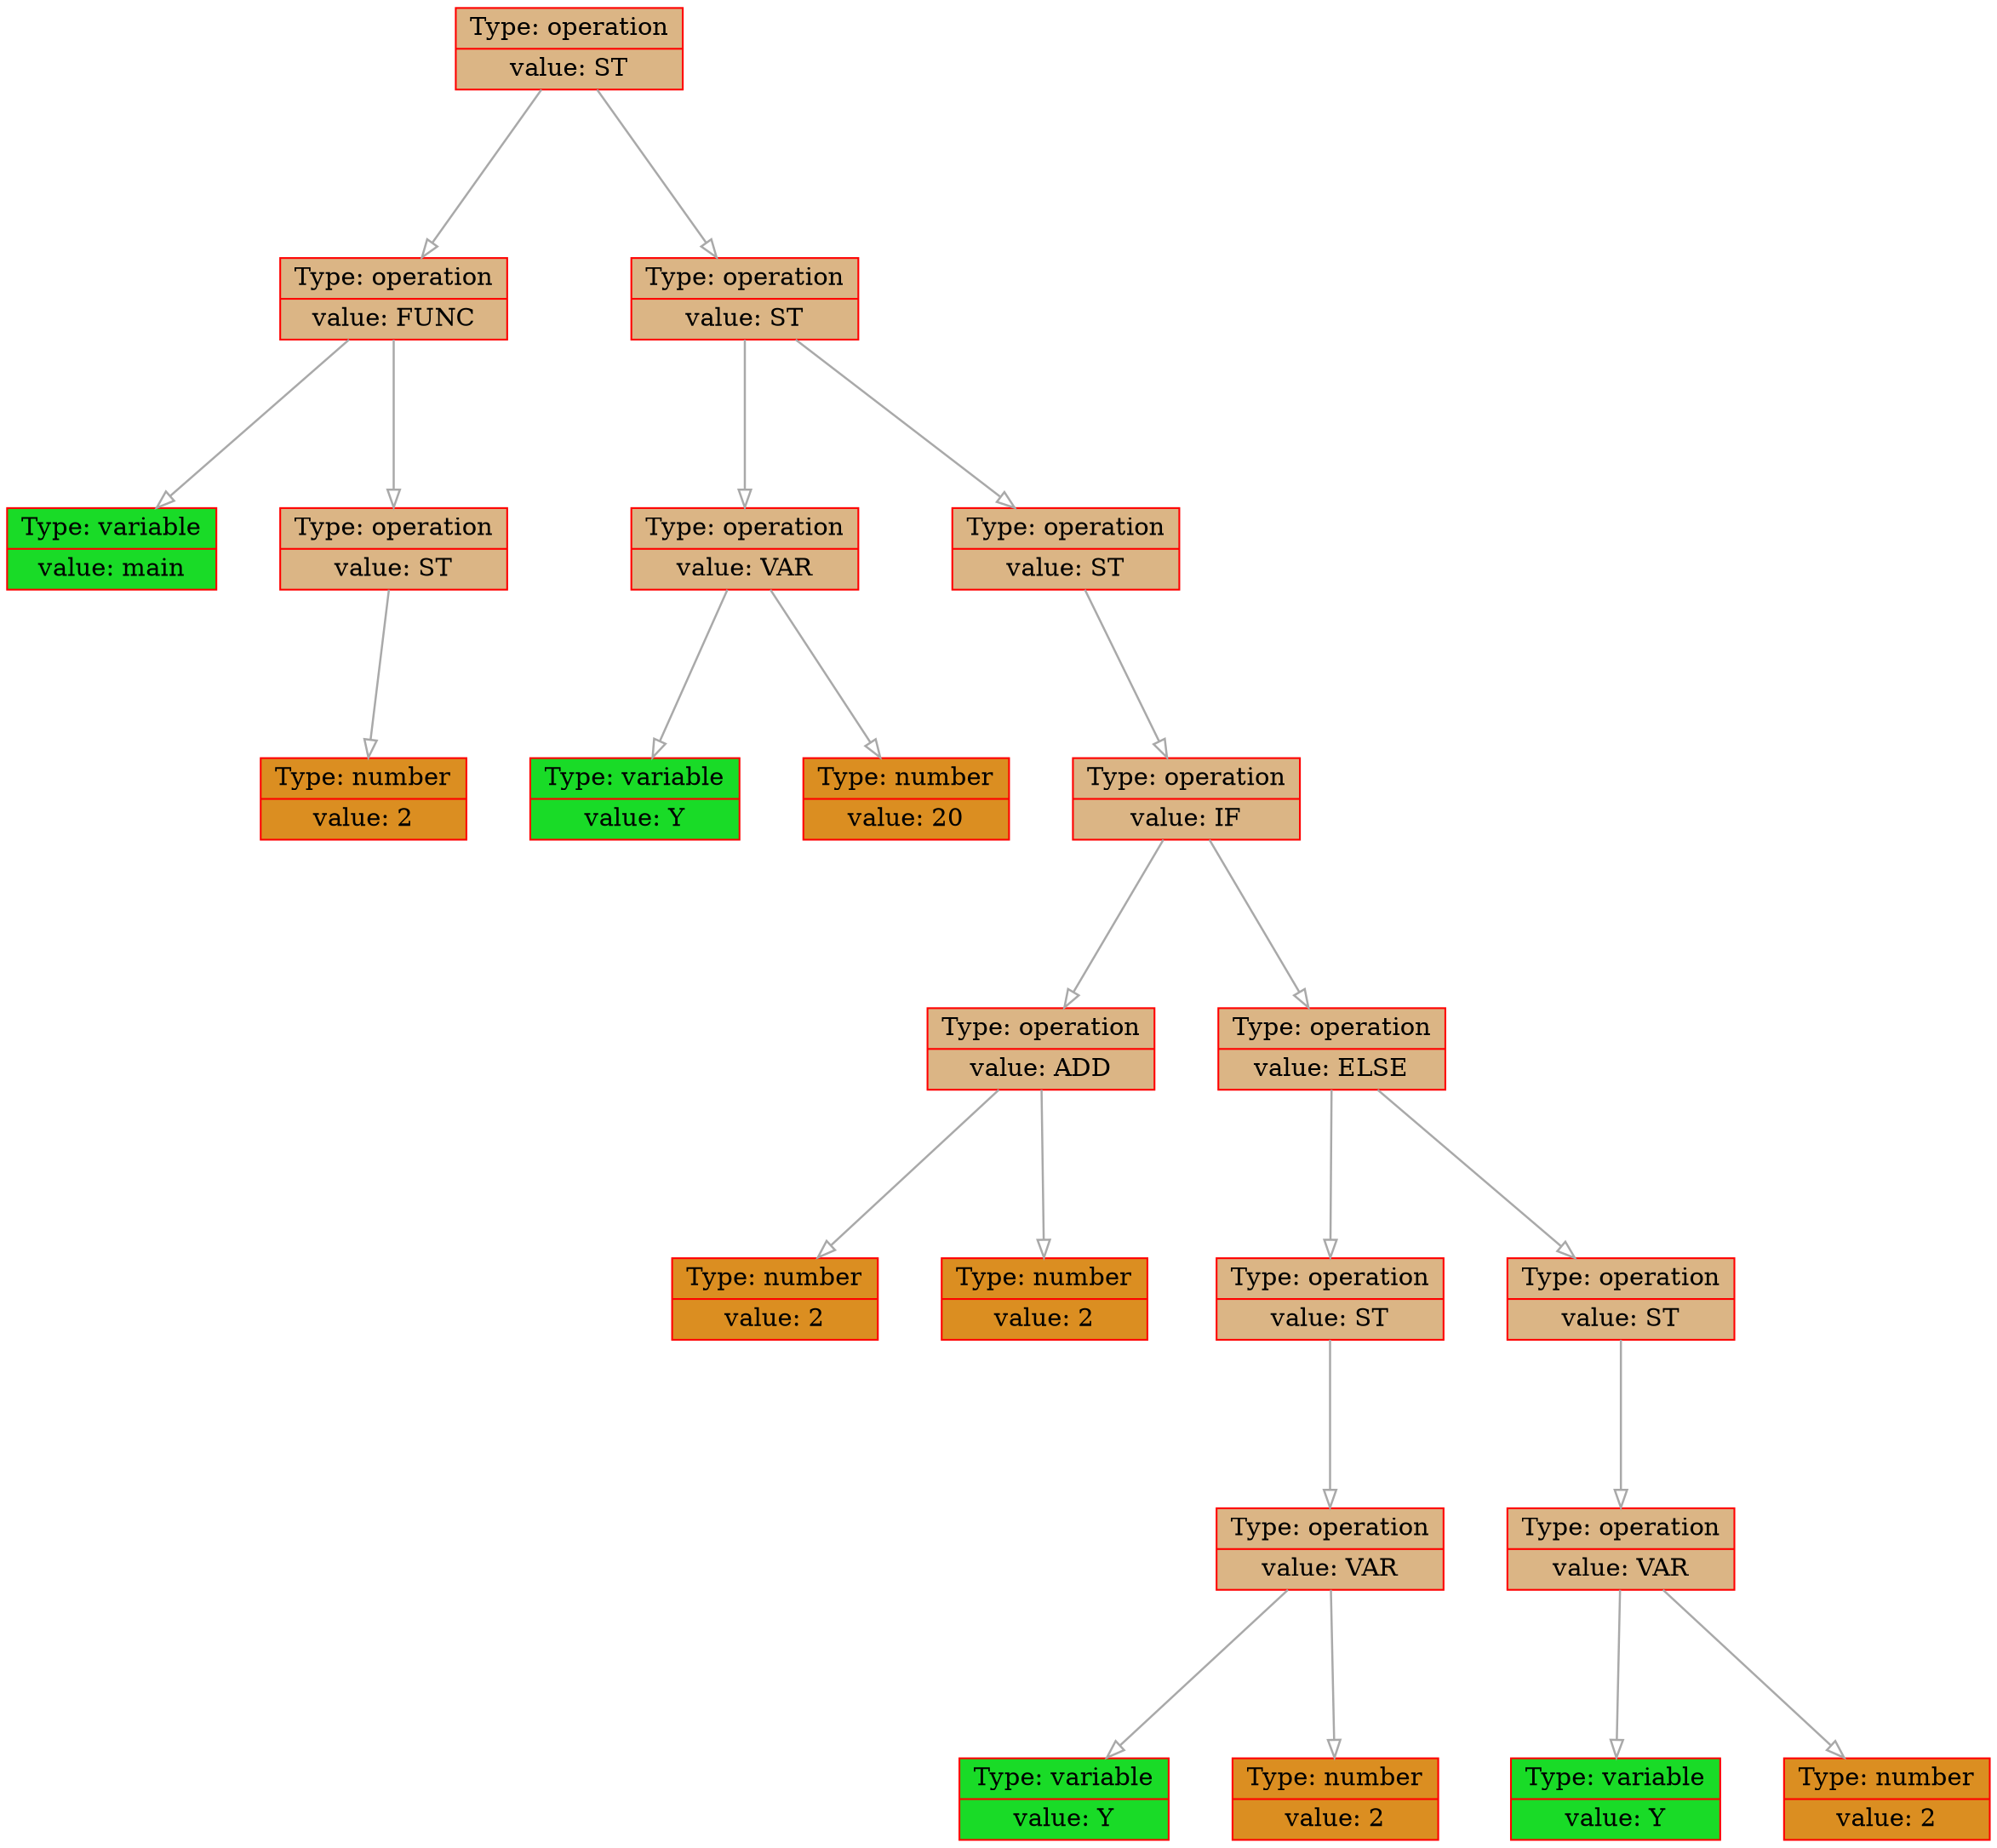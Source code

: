 
    digraph g {
        dpi      = 200;
        fontname = "Comic Sans MS";
        fontsize = 20;
        rankdir   =  TB;
        edge [color = darkgrey, arrowhead = onormal, arrowsize = 1, penwidth = 1.2]
        graph[fillcolor = lightgreen, ranksep = 1.3, nodesep = 0.5,
        style = "rounded, filled",color = green, penwidth = 2]

    Node000002667b0a8450[shape=record, width=0.2, style="filled", color="red", fillcolor="#DBB585",label=" {Type: operation | value: ST}"] 
 
Node000002667b0a7640[shape=record, width=0.2, style="filled", color="red", fillcolor="#DBB585",label=" {Type: operation | value: FUNC}"] 
 
Node000002667b0a75b0[shape=record, width=0.2, style="filled", color="red", fillcolor="#19DB27",label=" {Type: variable | value: main}"] 
 
Node000002667b0a7610[shape=record, width=0.2, style="filled", color="red", fillcolor="#DBB585",label=" {Type: operation | value: ST}"] 
 
Node000002667b0a75e0[shape=record, width=0.2, style="filled", color="red", fillcolor="#DB8E21",label=" {Type: number | value: 2}"] 
 
Node000002667b0a83f0[shape=record, width=0.2, style="filled", color="red", fillcolor="#DBB585",label=" {Type: operation | value: ST}"] 
 
Node000002667b0a8070[shape=record, width=0.2, style="filled", color="red", fillcolor="#DBB585",label=" {Type: operation | value: VAR}"] 
 
Node000002667b0a8010[shape=record, width=0.2, style="filled", color="red", fillcolor="#19DB27",label=" {Type: variable | value: Y}"] 
 
Node000002667b0a8040[shape=record, width=0.2, style="filled", color="red", fillcolor="#DB8E21",label=" {Type: number | value: 20}"] 
 
Node000002667b0a83c0[shape=record, width=0.2, style="filled", color="red", fillcolor="#DBB585",label=" {Type: operation | value: ST}"] 
 
Node000002667b0a8420[shape=record, width=0.2, style="filled", color="red", fillcolor="#DBB585",label=" {Type: operation | value: IF}"] 
 
Node000002667b0a8180[shape=record, width=0.2, style="filled", color="red", fillcolor="#DBB585",label=" {Type: operation | value: ADD}"] 
 
Node000002667b0a80a0[shape=record, width=0.2, style="filled", color="red", fillcolor="#DB8E21",label=" {Type: number | value: 2}"] 
 
Node000002667b0a8150[shape=record, width=0.2, style="filled", color="red", fillcolor="#DB8E21",label=" {Type: number | value: 2}"] 
 
Node000002667b0a8120[shape=record, width=0.2, style="filled", color="red", fillcolor="#DBB585",label=" {Type: operation | value: ELSE}"] 
 
Node000002667b0a8360[shape=record, width=0.2, style="filled", color="red", fillcolor="#DBB585",label=" {Type: operation | value: ST}"] 
 
Node000002667b0a8390[shape=record, width=0.2, style="filled", color="red", fillcolor="#DBB585",label=" {Type: operation | value: VAR}"] 
 
Node000002667b0a8480[shape=record, width=0.2, style="filled", color="red", fillcolor="#19DB27",label=" {Type: variable | value: Y}"] 
 
Node000002667b0a81b0[shape=record, width=0.2, style="filled", color="red", fillcolor="#DB8E21",label=" {Type: number | value: 2}"] 
 
Node000002667b0a8210[shape=record, width=0.2, style="filled", color="red", fillcolor="#DBB585",label=" {Type: operation | value: ST}"] 
 
Node000002667b0a8330[shape=record, width=0.2, style="filled", color="red", fillcolor="#DBB585",label=" {Type: operation | value: VAR}"] 
 
Node000002667b0a81e0[shape=record, width=0.2, style="filled", color="red", fillcolor="#19DB27",label=" {Type: variable | value: Y}"] 
 
Node000002667b0a8240[shape=record, width=0.2, style="filled", color="red", fillcolor="#DB8E21",label=" {Type: number | value: 2}"] 
 
Node000002667b0a8450->Node000002667b0a7640
Node000002667b0a7640->Node000002667b0a75b0
Node000002667b0a7640->Node000002667b0a7610
Node000002667b0a7610->Node000002667b0a75e0
Node000002667b0a8450->Node000002667b0a83f0
Node000002667b0a83f0->Node000002667b0a8070
Node000002667b0a8070->Node000002667b0a8010
Node000002667b0a8070->Node000002667b0a8040
Node000002667b0a83f0->Node000002667b0a83c0
Node000002667b0a83c0->Node000002667b0a8420
Node000002667b0a8420->Node000002667b0a8180
Node000002667b0a8180->Node000002667b0a80a0
Node000002667b0a8180->Node000002667b0a8150
Node000002667b0a8420->Node000002667b0a8120
Node000002667b0a8120->Node000002667b0a8360
Node000002667b0a8360->Node000002667b0a8390
Node000002667b0a8390->Node000002667b0a8480
Node000002667b0a8390->Node000002667b0a81b0
Node000002667b0a8120->Node000002667b0a8210
Node000002667b0a8210->Node000002667b0a8330
Node000002667b0a8330->Node000002667b0a81e0
Node000002667b0a8330->Node000002667b0a8240
}
